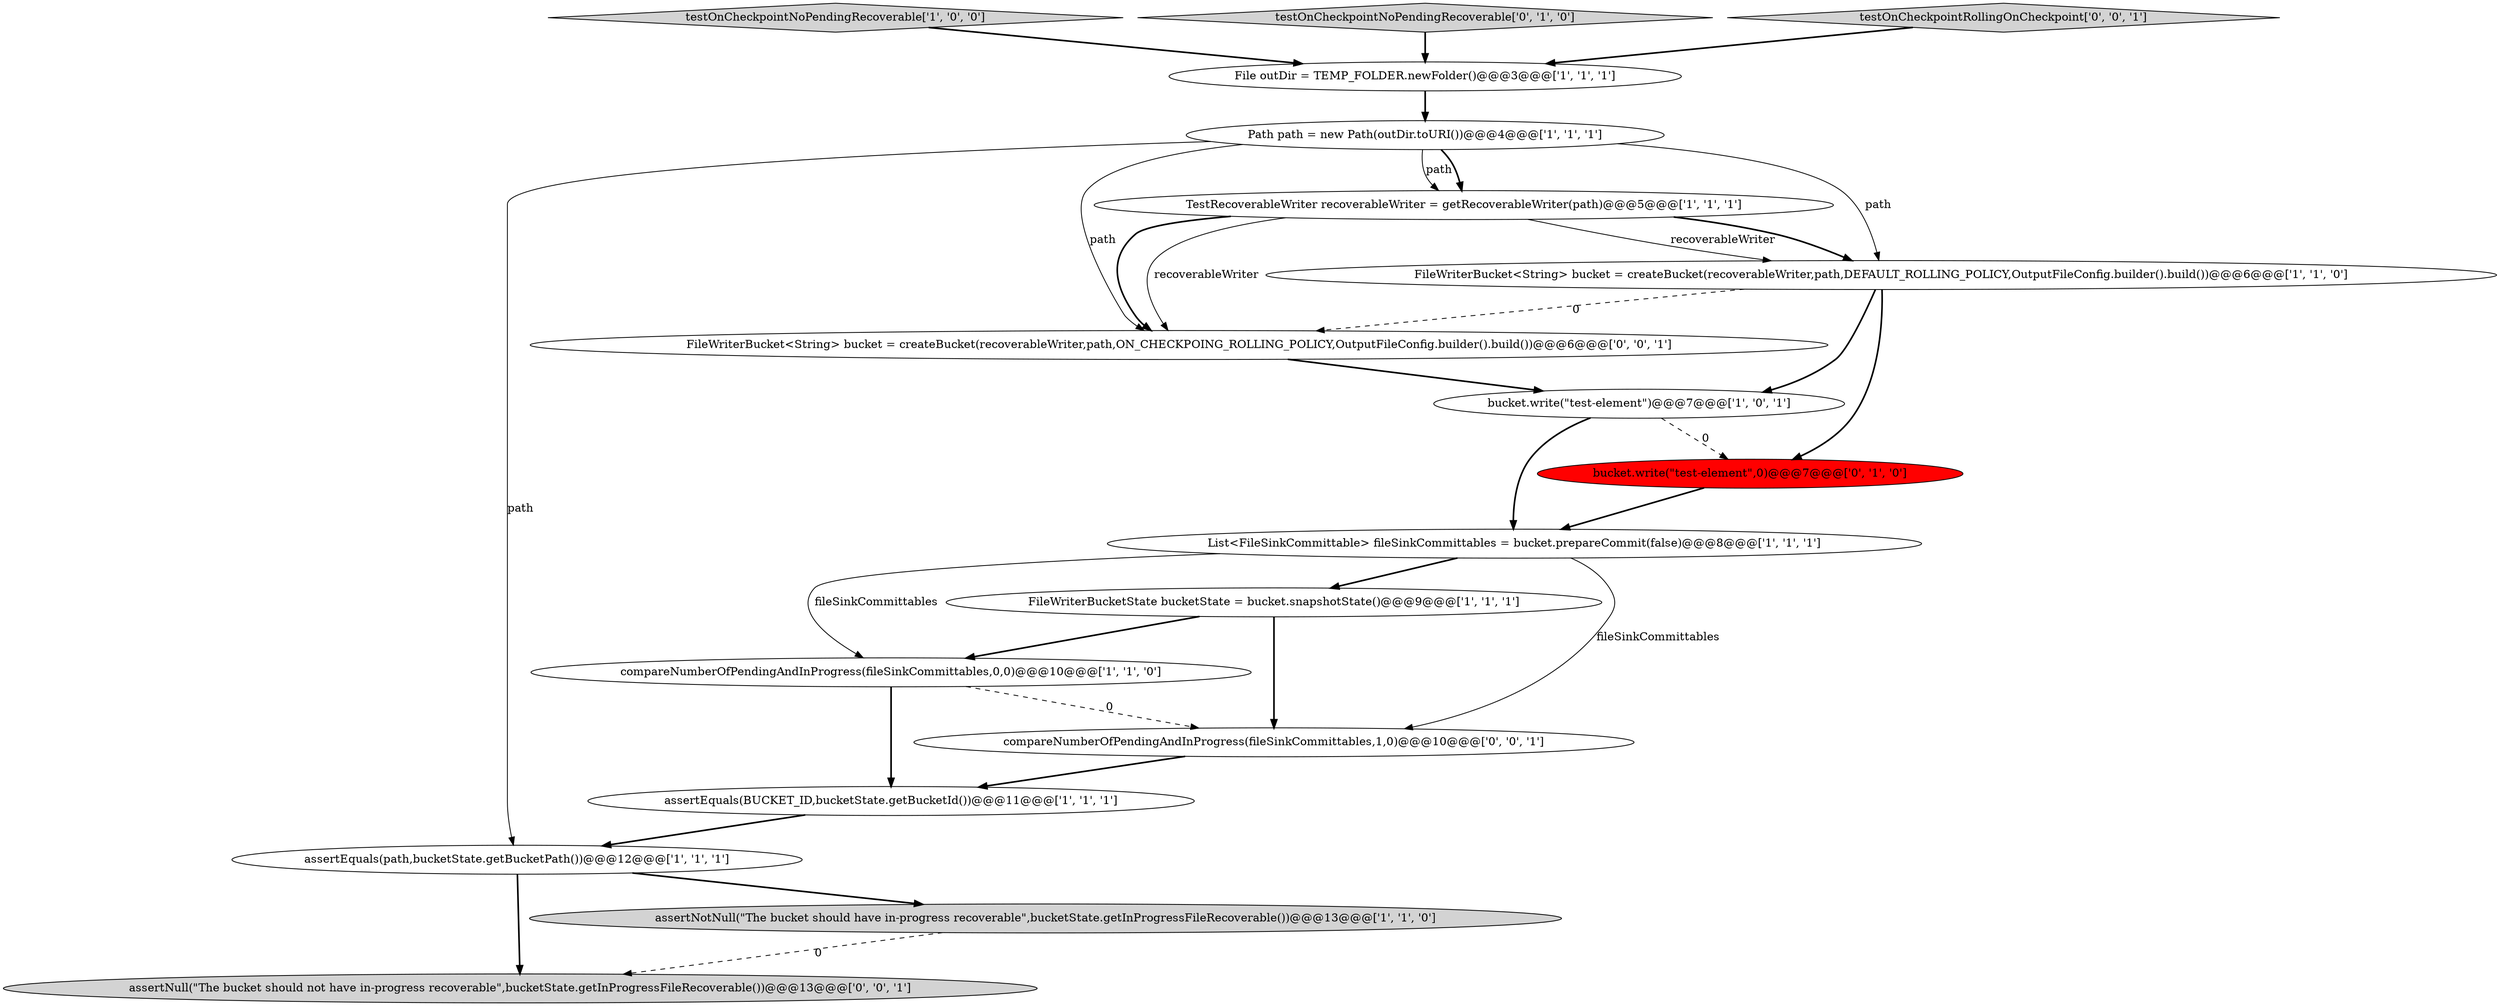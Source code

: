 digraph {
5 [style = filled, label = "Path path = new Path(outDir.toURI())@@@4@@@['1', '1', '1']", fillcolor = white, shape = ellipse image = "AAA0AAABBB1BBB"];
8 [style = filled, label = "testOnCheckpointNoPendingRecoverable['1', '0', '0']", fillcolor = lightgray, shape = diamond image = "AAA0AAABBB1BBB"];
2 [style = filled, label = "FileWriterBucketState bucketState = bucket.snapshotState()@@@9@@@['1', '1', '1']", fillcolor = white, shape = ellipse image = "AAA0AAABBB1BBB"];
9 [style = filled, label = "TestRecoverableWriter recoverableWriter = getRecoverableWriter(path)@@@5@@@['1', '1', '1']", fillcolor = white, shape = ellipse image = "AAA0AAABBB1BBB"];
13 [style = filled, label = "bucket.write(\"test-element\",0)@@@7@@@['0', '1', '0']", fillcolor = red, shape = ellipse image = "AAA1AAABBB2BBB"];
17 [style = filled, label = "FileWriterBucket<String> bucket = createBucket(recoverableWriter,path,ON_CHECKPOING_ROLLING_POLICY,OutputFileConfig.builder().build())@@@6@@@['0', '0', '1']", fillcolor = white, shape = ellipse image = "AAA0AAABBB3BBB"];
10 [style = filled, label = "List<FileSinkCommittable> fileSinkCommittables = bucket.prepareCommit(false)@@@8@@@['1', '1', '1']", fillcolor = white, shape = ellipse image = "AAA0AAABBB1BBB"];
12 [style = filled, label = "testOnCheckpointNoPendingRecoverable['0', '1', '0']", fillcolor = lightgray, shape = diamond image = "AAA0AAABBB2BBB"];
15 [style = filled, label = "compareNumberOfPendingAndInProgress(fileSinkCommittables,1,0)@@@10@@@['0', '0', '1']", fillcolor = white, shape = ellipse image = "AAA0AAABBB3BBB"];
6 [style = filled, label = "bucket.write(\"test-element\")@@@7@@@['1', '0', '1']", fillcolor = white, shape = ellipse image = "AAA0AAABBB1BBB"];
3 [style = filled, label = "assertEquals(BUCKET_ID,bucketState.getBucketId())@@@11@@@['1', '1', '1']", fillcolor = white, shape = ellipse image = "AAA0AAABBB1BBB"];
0 [style = filled, label = "compareNumberOfPendingAndInProgress(fileSinkCommittables,0,0)@@@10@@@['1', '1', '0']", fillcolor = white, shape = ellipse image = "AAA0AAABBB1BBB"];
14 [style = filled, label = "testOnCheckpointRollingOnCheckpoint['0', '0', '1']", fillcolor = lightgray, shape = diamond image = "AAA0AAABBB3BBB"];
11 [style = filled, label = "File outDir = TEMP_FOLDER.newFolder()@@@3@@@['1', '1', '1']", fillcolor = white, shape = ellipse image = "AAA0AAABBB1BBB"];
1 [style = filled, label = "FileWriterBucket<String> bucket = createBucket(recoverableWriter,path,DEFAULT_ROLLING_POLICY,OutputFileConfig.builder().build())@@@6@@@['1', '1', '0']", fillcolor = white, shape = ellipse image = "AAA0AAABBB1BBB"];
7 [style = filled, label = "assertEquals(path,bucketState.getBucketPath())@@@12@@@['1', '1', '1']", fillcolor = white, shape = ellipse image = "AAA0AAABBB1BBB"];
16 [style = filled, label = "assertNull(\"The bucket should not have in-progress recoverable\",bucketState.getInProgressFileRecoverable())@@@13@@@['0', '0', '1']", fillcolor = lightgray, shape = ellipse image = "AAA0AAABBB3BBB"];
4 [style = filled, label = "assertNotNull(\"The bucket should have in-progress recoverable\",bucketState.getInProgressFileRecoverable())@@@13@@@['1', '1', '0']", fillcolor = lightgray, shape = ellipse image = "AAA0AAABBB1BBB"];
0->3 [style = bold, label=""];
13->10 [style = bold, label=""];
9->1 [style = solid, label="recoverableWriter"];
5->9 [style = solid, label="path"];
4->16 [style = dashed, label="0"];
5->9 [style = bold, label=""];
17->6 [style = bold, label=""];
10->15 [style = solid, label="fileSinkCommittables"];
12->11 [style = bold, label=""];
5->7 [style = solid, label="path"];
10->0 [style = solid, label="fileSinkCommittables"];
0->15 [style = dashed, label="0"];
9->17 [style = bold, label=""];
7->4 [style = bold, label=""];
15->3 [style = bold, label=""];
1->13 [style = bold, label=""];
11->5 [style = bold, label=""];
2->0 [style = bold, label=""];
1->6 [style = bold, label=""];
5->1 [style = solid, label="path"];
1->17 [style = dashed, label="0"];
6->13 [style = dashed, label="0"];
3->7 [style = bold, label=""];
6->10 [style = bold, label=""];
7->16 [style = bold, label=""];
2->15 [style = bold, label=""];
9->17 [style = solid, label="recoverableWriter"];
10->2 [style = bold, label=""];
5->17 [style = solid, label="path"];
9->1 [style = bold, label=""];
8->11 [style = bold, label=""];
14->11 [style = bold, label=""];
}
